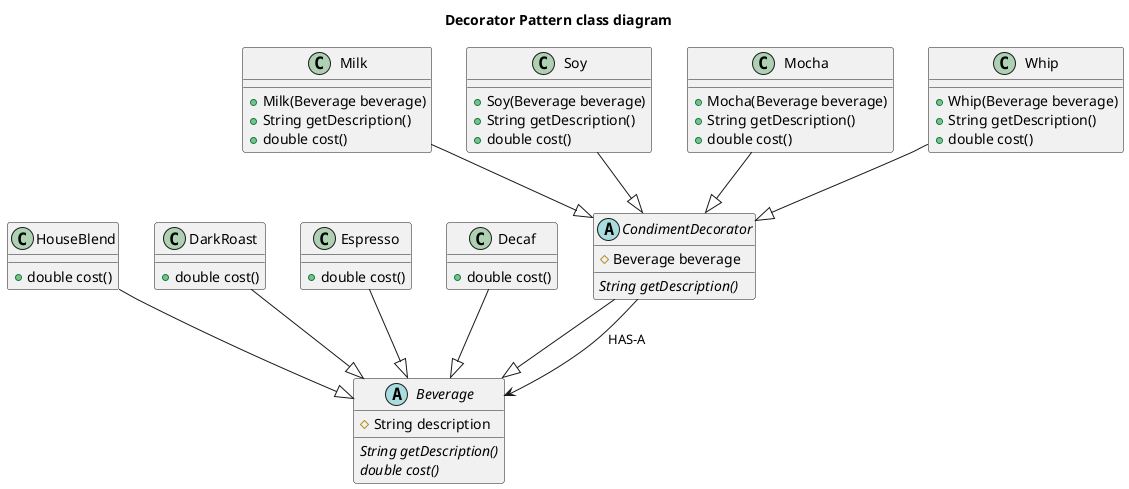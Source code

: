 @startuml

title Decorator Pattern class diagram

abstract class Beverage {
    # String description
    {abstract} String getDescription()
    {abstract} double cost()
}

class HouseBlend {
    + double cost()
}

class DarkRoast {
    + double cost()
}

class Espresso {
    + double cost()
}

class Decaf {
    + double cost()
}

abstract class CondimentDecorator {
    # Beverage beverage
    {abstract} String getDescription()
}

class Milk {
    + Milk(Beverage beverage)
    + String getDescription()
    + double cost()
}

class Soy {
    + Soy(Beverage beverage)
    + String getDescription()
    + double cost()
}

class Mocha {
    + Mocha(Beverage beverage)
    + String getDescription()
    + double cost()
}

class Whip {
    + Whip(Beverage beverage)
    + String getDescription()
    + double cost()
}

DarkRoast --|> Beverage
HouseBlend --|> Beverage
Espresso --|> Beverage
Decaf --|> Beverage
CondimentDecorator --|> Beverage
CondimentDecorator --> Beverage : "HAS-A"
Milk --|> CondimentDecorator
Soy --|> CondimentDecorator
Mocha --|> CondimentDecorator
Whip --|> CondimentDecorator


@enduml